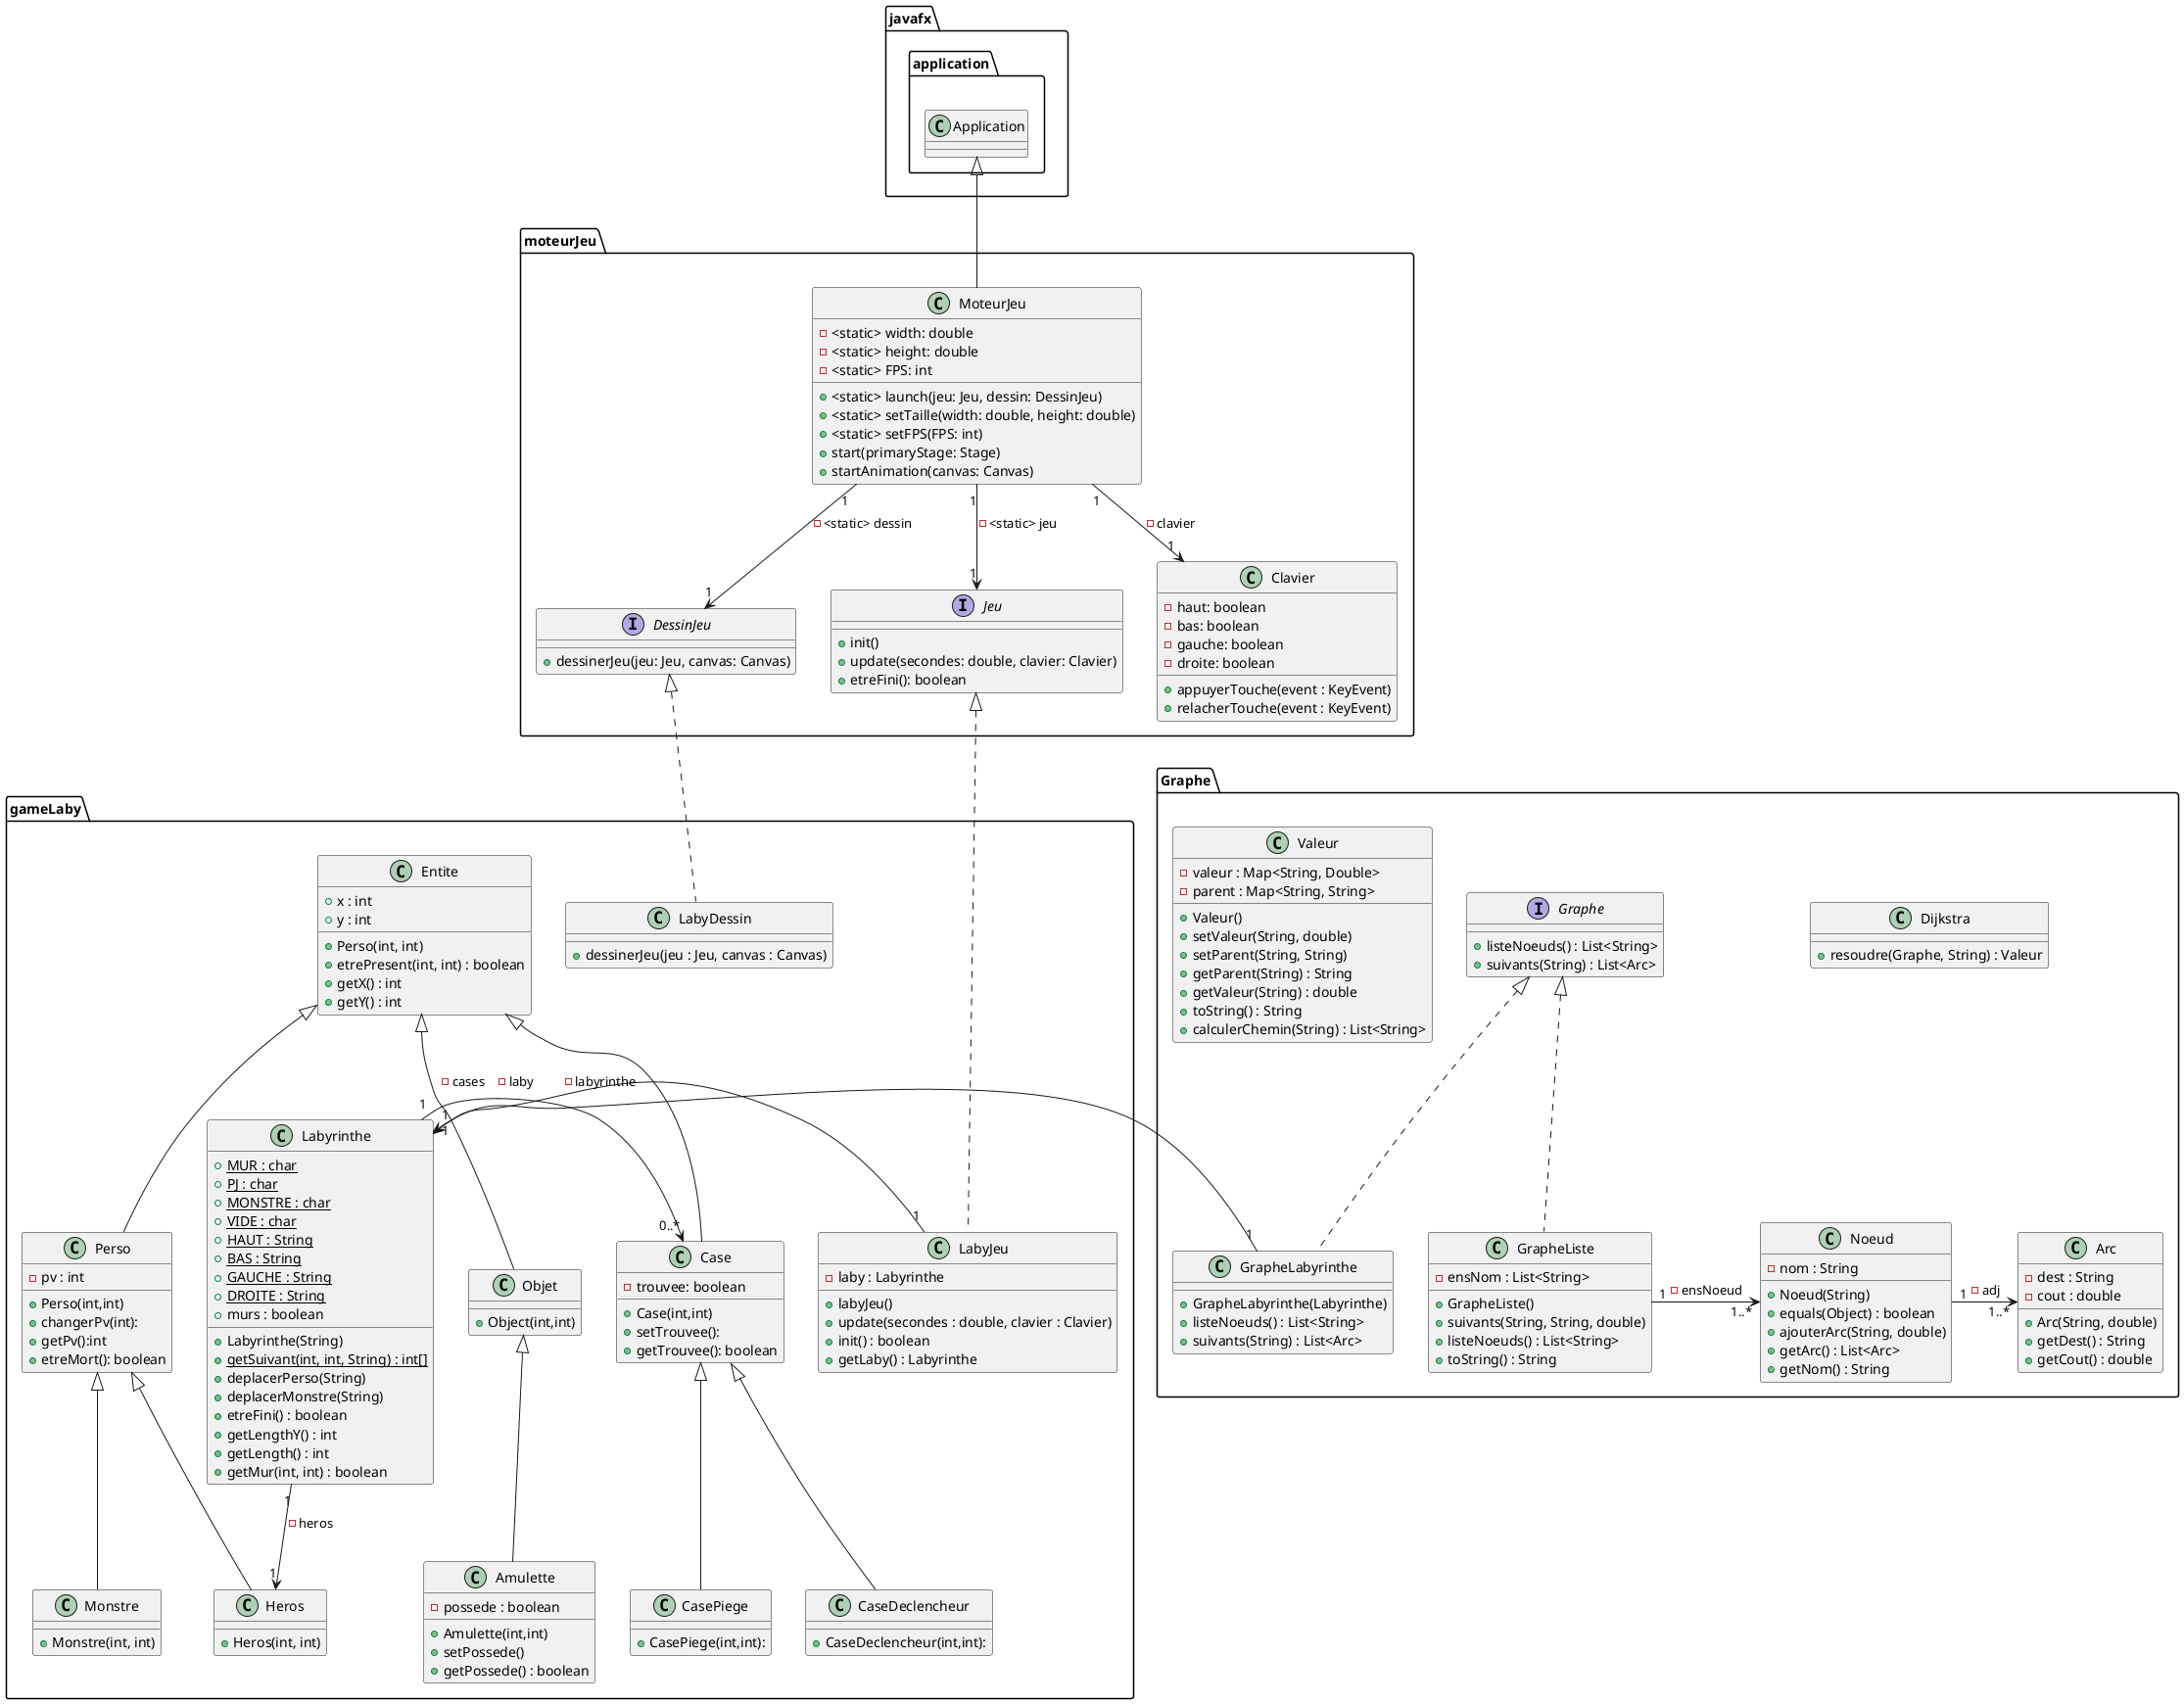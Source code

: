 @startuml

package javafx.application{
class Application{
}
}


package moteurJeu{

class MoteurJeu{
- <static> width: double
- <static> height: double
- <static> FPS: int
+ <static> launch(jeu: Jeu, dessin: DessinJeu)
+ <static> setTaille(width: double, height: double)
+ <static> setFPS(FPS: int)
+ start(primaryStage: Stage)
+ startAnimation(canvas: Canvas)
}

Application <|-- MoteurJeu



interface Jeu{
    + init()
    + update(secondes: double, clavier: Clavier)
    + etreFini(): boolean
}

MoteurJeu "1" --> "1" Jeu : - <static> jeu


interface DessinJeu{
+ dessinerJeu(jeu: Jeu, canvas: Canvas)
}

MoteurJeu "1" --> "1" DessinJeu : - <static> dessin

class Clavier{
    - haut: boolean
    - bas: boolean
    - gauche: boolean
    - droite: boolean
    + appuyerTouche(event : KeyEvent)
    + relacherTouche(event : KeyEvent)
}

MoteurJeu "1" --> "1" Clavier : - clavier
}

package gameLaby{

class LabyJeu{
    - laby : Labyrinthe
    + labyJeu()
    + update(secondes : double, clavier : Clavier)
    + init() : boolean
    + getLaby() : Labyrinthe
}
Jeu <|.. LabyJeu

class LabyDessin{
    + dessinerJeu(jeu : Jeu, canvas : Canvas)
}

class Labyrinthe{
    + {static} MUR : char
    + {static} PJ : char
    + {static} MONSTRE : char
    + {static} VIDE : char
    + {static} HAUT : String
    + {static} BAS : String
    + {static} GAUCHE : String
    + {static} DROITE : String
    + murs : boolean

    + Labyrinthe(String)
    + {static} getSuivant(int, int, String) : int[]
    + deplacerPerso(String)
    + deplacerMonstre(String)
    + etreFini() : boolean
    + getLengthY() : int
    + getLength() : int
    + getMur(int, int) : boolean
}

class Entite{
    + x : int
    + y : int
    + Perso(int, int)
    + etrePresent(int, int) : boolean
    + getX() : int
    + getY() : int
}

class Perso{
    - pv : int
    + Perso(int,int)
    + changerPv(int):
    + getPv():int
    + etreMort(): boolean
}

class Monstre{
    + Monstre(int, int)
}

class Heros{
    + Heros(int, int)
}

class Case{
    - trouvee: boolean
    + Case(int,int)
    + setTrouvee():
    + getTrouvee(): boolean
}

class CasePiege{
    + CasePiege(int,int):
}

class CaseDeclencheur{
    + CaseDeclencheur(int,int):
}

class Objet{
    + Object(int,int)
}

class Amulette{
    - possede : boolean
    + Amulette(int,int)
    + setPossede()
    + getPossede() : boolean
}


Labyrinthe "1" -> "0..*" Case : - cases
Labyrinthe "1" -> "1" Heros : - heros
LabyJeu "1" -> "1" Labyrinthe : - laby

Entite <|-- Perso
Entite <|-- Case
Entite <|-- Objet
Perso <|-- Monstre
Perso <|-- Heros
Case <|-- CaseDeclencheur
Case <|-- CasePiege
DessinJeu <|.. LabyDessin
Objet <|-- Amulette

}
package Graphe{

class Arc{
    - dest : String
    - cout : double
    + Arc(String, double)
    + getDest() : String
    + getCout() : double
}

class Dijkstra{
    + resoudre(Graphe, String) : Valeur
}

interface Graphe{
    + listeNoeuds() : List<String>
    + suivants(String) : List<Arc>
}

class GrapheLabyrinthe{
    + GrapheLabyrinthe(Labyrinthe)
    + listeNoeuds() : List<String>
    + suivants(String) : List<Arc>
}

class GrapheListe{
    - ensNom : List<String>
    + GrapheListe()
    + suivants(String, String, double)
    + listeNoeuds() : List<String>
    + toString() : String
}

class Noeud{
    - nom : String
    + Noeud(String)
    + equals(Object) : boolean
    + ajouterArc(String, double)
    + getArc() : List<Arc>
    + getNom() : String
}

class Valeur{
    - valeur : Map<String, Double>
    - parent : Map<String, String>
    + Valeur()
    + setValeur(String, double)
    + setParent(String, String)
    + getParent(String) : String
    + getValeur(String) : double
    + toString() : String
    + calculerChemin(String) : List<String>
}

GrapheLabyrinthe "1" -> "1" Labyrinthe : - labyrinthe
GrapheListe "1" -> "1..*" Noeud : - ensNoeud
Noeud "1" -> "1..*" Arc : - adj

Graphe <|.. GrapheLabyrinthe
Graphe <|.. GrapheListe

}


@enduml